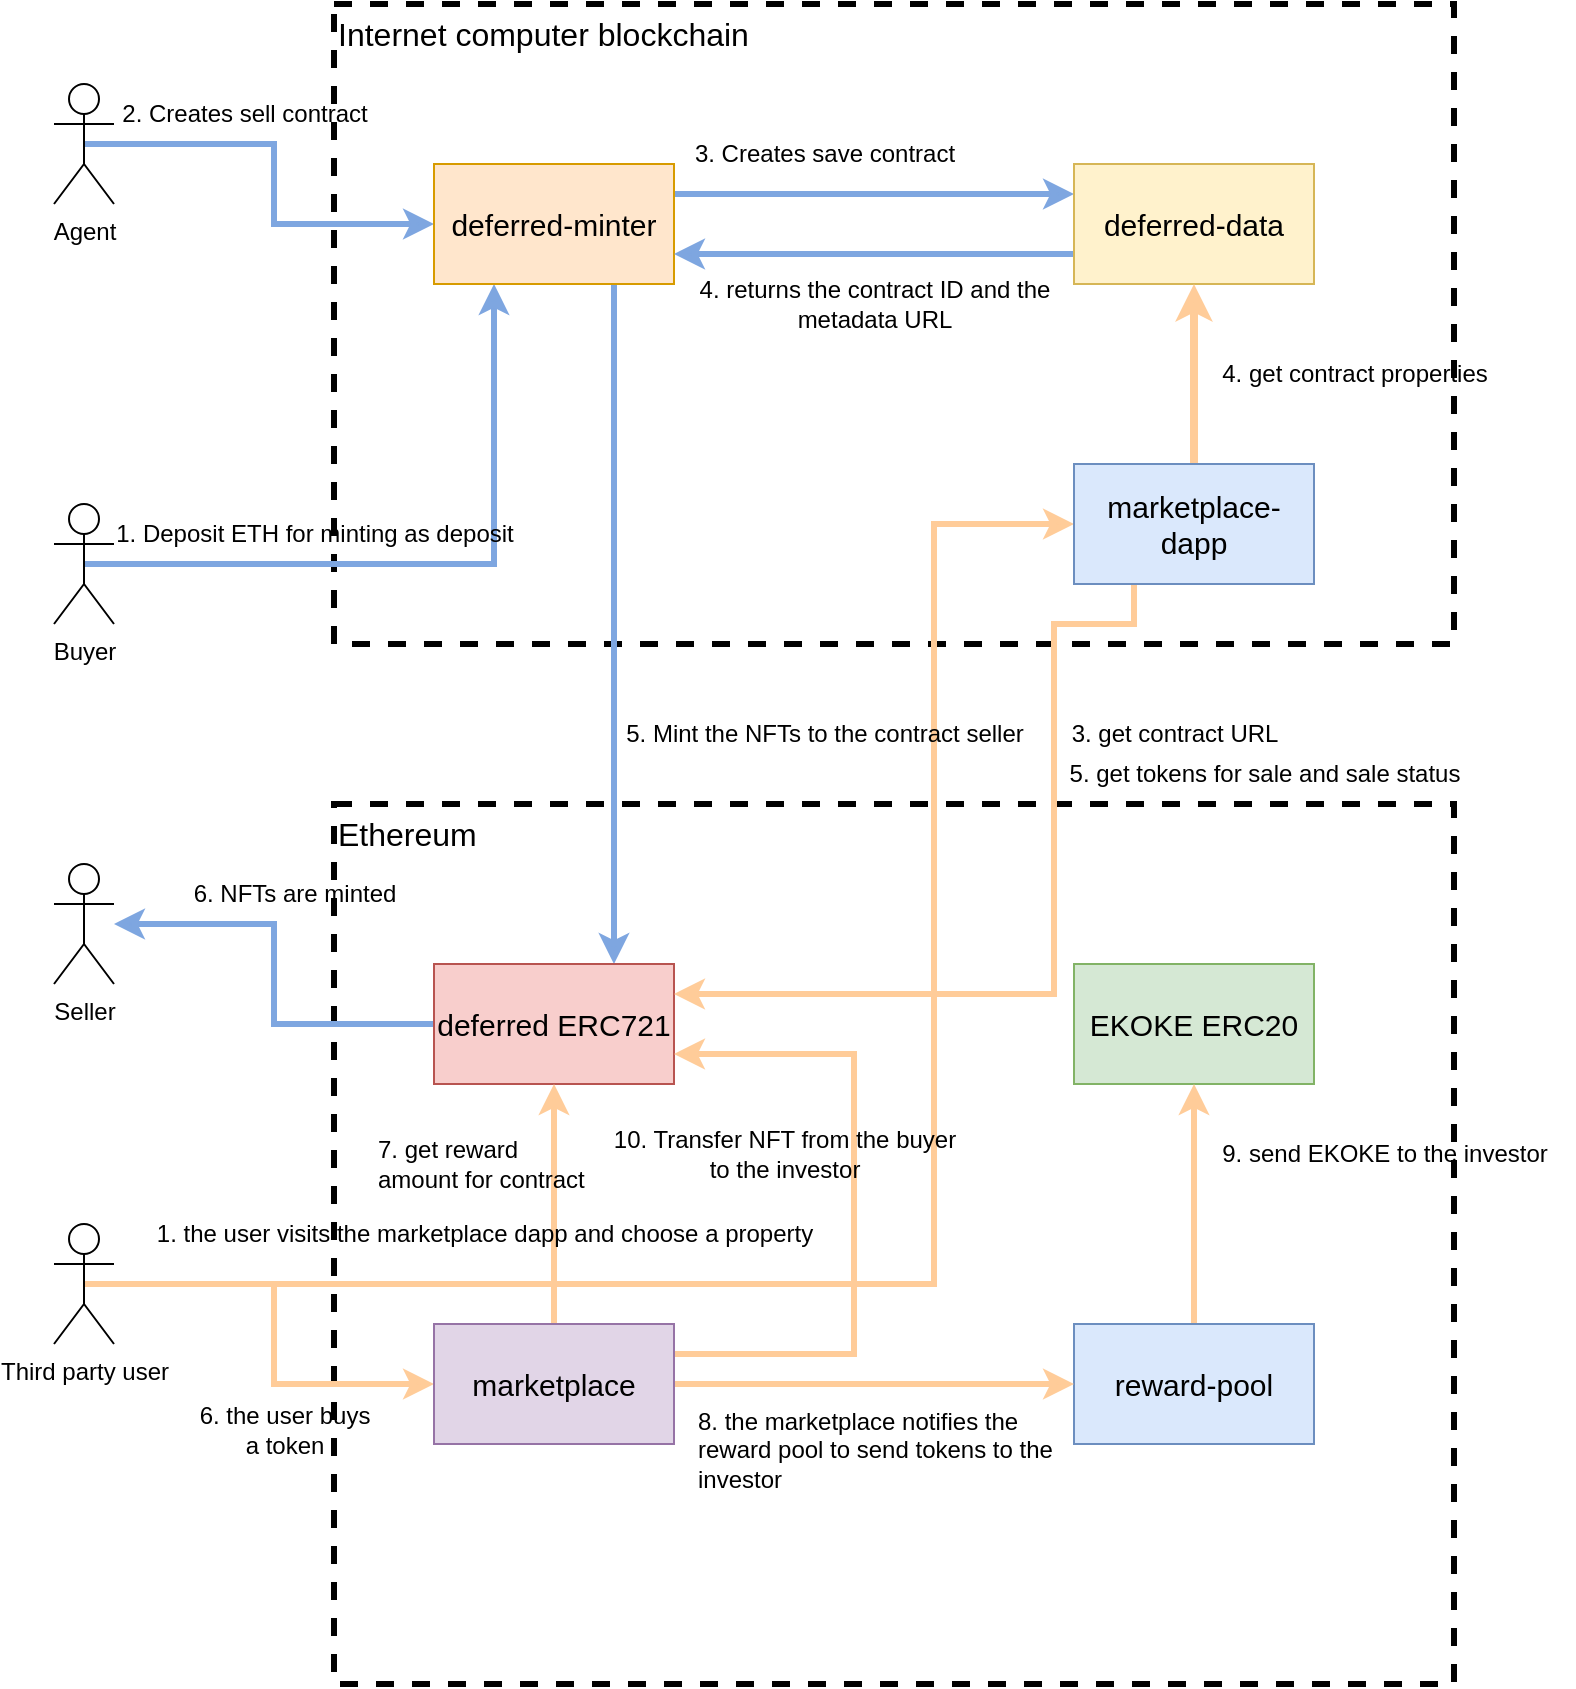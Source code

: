 <mxfile version="24.7.8">
  <diagram name="Page-1" id="QGTD8Mqrc-6CbX6pgZ5h">
    <mxGraphModel dx="1033" dy="608" grid="1" gridSize="10" guides="1" tooltips="1" connect="1" arrows="1" fold="1" page="1" pageScale="1" pageWidth="850" pageHeight="1100" math="0" shadow="0">
      <root>
        <mxCell id="0" />
        <mxCell id="1" parent="0" />
        <mxCell id="slr79Fu2KRYWEVkbfrmu-12" value="" style="rounded=0;whiteSpace=wrap;html=1;fillColor=none;align=left;strokeWidth=3;dashed=1;" parent="1" vertex="1">
          <mxGeometry x="240" y="480" width="560" height="440" as="geometry" />
        </mxCell>
        <mxCell id="slr79Fu2KRYWEVkbfrmu-7" value="" style="rounded=0;whiteSpace=wrap;html=1;fillColor=none;align=left;strokeWidth=3;dashed=1;" parent="1" vertex="1">
          <mxGeometry x="240" y="80" width="560" height="320" as="geometry" />
        </mxCell>
        <mxCell id="slr79Fu2KRYWEVkbfrmu-19" style="edgeStyle=orthogonalEdgeStyle;rounded=0;orthogonalLoop=1;jettySize=auto;html=1;exitX=0.5;exitY=0.5;exitDx=0;exitDy=0;exitPerimeter=0;strokeColor=#7EA6E0;strokeWidth=3;" parent="1" source="slr79Fu2KRYWEVkbfrmu-2" target="slr79Fu2KRYWEVkbfrmu-9" edge="1">
          <mxGeometry relative="1" as="geometry" />
        </mxCell>
        <mxCell id="slr79Fu2KRYWEVkbfrmu-2" value="Agent" style="shape=umlActor;verticalLabelPosition=bottom;verticalAlign=top;html=1;outlineConnect=0;" parent="1" vertex="1">
          <mxGeometry x="100" y="120" width="30" height="60" as="geometry" />
        </mxCell>
        <mxCell id="slr79Fu2KRYWEVkbfrmu-21" style="edgeStyle=orthogonalEdgeStyle;rounded=0;orthogonalLoop=1;jettySize=auto;html=1;exitX=0.5;exitY=0.5;exitDx=0;exitDy=0;exitPerimeter=0;entryX=0.25;entryY=1;entryDx=0;entryDy=0;strokeColor=#7EA6E0;strokeWidth=3;" parent="1" source="slr79Fu2KRYWEVkbfrmu-3" target="slr79Fu2KRYWEVkbfrmu-9" edge="1">
          <mxGeometry relative="1" as="geometry" />
        </mxCell>
        <mxCell id="slr79Fu2KRYWEVkbfrmu-3" value="Buyer" style="shape=umlActor;verticalLabelPosition=bottom;verticalAlign=top;html=1;outlineConnect=0;" parent="1" vertex="1">
          <mxGeometry x="100" y="330" width="30" height="60" as="geometry" />
        </mxCell>
        <mxCell id="slr79Fu2KRYWEVkbfrmu-4" value="Seller" style="shape=umlActor;verticalLabelPosition=bottom;verticalAlign=top;html=1;outlineConnect=0;" parent="1" vertex="1">
          <mxGeometry x="100" y="510" width="30" height="60" as="geometry" />
        </mxCell>
        <mxCell id="slr79Fu2KRYWEVkbfrmu-36" style="edgeStyle=orthogonalEdgeStyle;rounded=0;orthogonalLoop=1;jettySize=auto;html=1;exitX=0.5;exitY=0.5;exitDx=0;exitDy=0;exitPerimeter=0;entryX=0;entryY=0.5;entryDx=0;entryDy=0;strokeColor=#FFCC99;strokeWidth=3;" parent="1" source="slr79Fu2KRYWEVkbfrmu-6" target="slr79Fu2KRYWEVkbfrmu-18" edge="1">
          <mxGeometry relative="1" as="geometry">
            <Array as="points">
              <mxPoint x="540" y="720" />
              <mxPoint x="540" y="340" />
            </Array>
          </mxGeometry>
        </mxCell>
        <mxCell id="slr79Fu2KRYWEVkbfrmu-40" style="edgeStyle=orthogonalEdgeStyle;rounded=0;orthogonalLoop=1;jettySize=auto;html=1;exitX=0.5;exitY=0.5;exitDx=0;exitDy=0;exitPerimeter=0;entryX=0;entryY=0.5;entryDx=0;entryDy=0;fillColor=#ffe6cc;strokeColor=#FFCC99;strokeWidth=3;" parent="1" source="slr79Fu2KRYWEVkbfrmu-6" target="slr79Fu2KRYWEVkbfrmu-17" edge="1">
          <mxGeometry relative="1" as="geometry" />
        </mxCell>
        <mxCell id="slr79Fu2KRYWEVkbfrmu-6" value="Third party user" style="shape=umlActor;verticalLabelPosition=bottom;verticalAlign=top;html=1;outlineConnect=0;" parent="1" vertex="1">
          <mxGeometry x="100" y="690" width="30" height="60" as="geometry" />
        </mxCell>
        <mxCell id="slr79Fu2KRYWEVkbfrmu-8" value="&lt;font style=&quot;font-size: 16px;&quot;&gt;Internet computer blockchain&lt;/font&gt;" style="text;html=1;align=left;verticalAlign=middle;whiteSpace=wrap;rounded=0;" parent="1" vertex="1">
          <mxGeometry x="240" y="80" width="240" height="30" as="geometry" />
        </mxCell>
        <mxCell id="slr79Fu2KRYWEVkbfrmu-27" style="edgeStyle=orthogonalEdgeStyle;rounded=0;orthogonalLoop=1;jettySize=auto;html=1;exitX=1;exitY=0.25;exitDx=0;exitDy=0;entryX=0;entryY=0.25;entryDx=0;entryDy=0;strokeWidth=3;strokeColor=#7EA6E0;" parent="1" source="slr79Fu2KRYWEVkbfrmu-9" target="slr79Fu2KRYWEVkbfrmu-11" edge="1">
          <mxGeometry relative="1" as="geometry" />
        </mxCell>
        <mxCell id="slr79Fu2KRYWEVkbfrmu-32" style="edgeStyle=orthogonalEdgeStyle;rounded=0;orthogonalLoop=1;jettySize=auto;html=1;exitX=0.75;exitY=1;exitDx=0;exitDy=0;entryX=0.75;entryY=0;entryDx=0;entryDy=0;strokeWidth=3;strokeColor=#7EA6E0;" parent="1" source="slr79Fu2KRYWEVkbfrmu-9" target="slr79Fu2KRYWEVkbfrmu-14" edge="1">
          <mxGeometry relative="1" as="geometry" />
        </mxCell>
        <mxCell id="slr79Fu2KRYWEVkbfrmu-9" value="&lt;font style=&quot;font-size: 15px;&quot;&gt;deferred-minter&lt;/font&gt;" style="rounded=0;whiteSpace=wrap;html=1;fillColor=#ffe6cc;strokeColor=#d79b00;" parent="1" vertex="1">
          <mxGeometry x="290" y="160" width="120" height="60" as="geometry" />
        </mxCell>
        <mxCell id="slr79Fu2KRYWEVkbfrmu-28" style="edgeStyle=orthogonalEdgeStyle;rounded=0;orthogonalLoop=1;jettySize=auto;html=1;exitX=0;exitY=0.75;exitDx=0;exitDy=0;entryX=1;entryY=0.75;entryDx=0;entryDy=0;strokeWidth=3;strokeColor=#7EA6E0;" parent="1" source="slr79Fu2KRYWEVkbfrmu-11" target="slr79Fu2KRYWEVkbfrmu-9" edge="1">
          <mxGeometry relative="1" as="geometry" />
        </mxCell>
        <mxCell id="slr79Fu2KRYWEVkbfrmu-11" value="&lt;font style=&quot;font-size: 15px;&quot;&gt;deferred-data&lt;/font&gt;" style="rounded=0;whiteSpace=wrap;html=1;fillColor=#fff2cc;strokeColor=#d6b656;" parent="1" vertex="1">
          <mxGeometry x="610" y="160" width="120" height="60" as="geometry" />
        </mxCell>
        <mxCell id="slr79Fu2KRYWEVkbfrmu-13" value="&lt;font style=&quot;font-size: 16px;&quot;&gt;Ethereum&lt;/font&gt;" style="text;html=1;align=left;verticalAlign=middle;whiteSpace=wrap;rounded=0;" parent="1" vertex="1">
          <mxGeometry x="240" y="480" width="240" height="30" as="geometry" />
        </mxCell>
        <mxCell id="slr79Fu2KRYWEVkbfrmu-34" style="edgeStyle=orthogonalEdgeStyle;rounded=0;orthogonalLoop=1;jettySize=auto;html=1;exitX=0;exitY=0.5;exitDx=0;exitDy=0;strokeColor=#7EA6E0;strokeWidth=3;" parent="1" source="slr79Fu2KRYWEVkbfrmu-14" target="slr79Fu2KRYWEVkbfrmu-4" edge="1">
          <mxGeometry relative="1" as="geometry" />
        </mxCell>
        <mxCell id="slr79Fu2KRYWEVkbfrmu-14" value="&lt;font style=&quot;font-size: 15px;&quot;&gt;deferred ERC721&lt;/font&gt;" style="rounded=0;whiteSpace=wrap;html=1;fillColor=#f8cecc;strokeColor=#b85450;" parent="1" vertex="1">
          <mxGeometry x="290" y="560" width="120" height="60" as="geometry" />
        </mxCell>
        <mxCell id="slr79Fu2KRYWEVkbfrmu-15" value="&lt;font style=&quot;font-size: 15px;&quot;&gt;EKOKE ERC20&lt;/font&gt;" style="rounded=0;whiteSpace=wrap;html=1;fillColor=#d5e8d4;strokeColor=#82b366;" parent="1" vertex="1">
          <mxGeometry x="610" y="560" width="120" height="60" as="geometry" />
        </mxCell>
        <mxCell id="slr79Fu2KRYWEVkbfrmu-45" style="edgeStyle=orthogonalEdgeStyle;rounded=0;orthogonalLoop=1;jettySize=auto;html=1;exitX=0.5;exitY=0;exitDx=0;exitDy=0;entryX=0.5;entryY=1;entryDx=0;entryDy=0;strokeWidth=3;strokeColor=#FFCC99;" parent="1" source="slr79Fu2KRYWEVkbfrmu-16" target="slr79Fu2KRYWEVkbfrmu-15" edge="1">
          <mxGeometry relative="1" as="geometry" />
        </mxCell>
        <mxCell id="slr79Fu2KRYWEVkbfrmu-16" value="&lt;font style=&quot;font-size: 15px;&quot;&gt;reward-pool&lt;/font&gt;" style="rounded=0;whiteSpace=wrap;html=1;fillColor=#dae8fc;strokeColor=#6c8ebf;" parent="1" vertex="1">
          <mxGeometry x="610" y="740" width="120" height="60" as="geometry" />
        </mxCell>
        <mxCell id="slr79Fu2KRYWEVkbfrmu-43" style="edgeStyle=orthogonalEdgeStyle;rounded=0;orthogonalLoop=1;jettySize=auto;html=1;exitX=1;exitY=0.5;exitDx=0;exitDy=0;entryX=0;entryY=0.5;entryDx=0;entryDy=0;strokeColor=#FFCC99;strokeWidth=3;" parent="1" source="slr79Fu2KRYWEVkbfrmu-17" target="slr79Fu2KRYWEVkbfrmu-16" edge="1">
          <mxGeometry relative="1" as="geometry" />
        </mxCell>
        <mxCell id="slr79Fu2KRYWEVkbfrmu-48" style="edgeStyle=orthogonalEdgeStyle;rounded=0;orthogonalLoop=1;jettySize=auto;html=1;exitX=1;exitY=0.25;exitDx=0;exitDy=0;entryX=1;entryY=0.75;entryDx=0;entryDy=0;fillColor=#ffe6cc;strokeColor=#FFCC99;strokeWidth=3;" parent="1" source="slr79Fu2KRYWEVkbfrmu-17" target="slr79Fu2KRYWEVkbfrmu-14" edge="1">
          <mxGeometry relative="1" as="geometry">
            <Array as="points">
              <mxPoint x="500" y="755" />
              <mxPoint x="500" y="605" />
            </Array>
          </mxGeometry>
        </mxCell>
        <mxCell id="dJp2xRd8YpXtWXt0dRq0-1" style="edgeStyle=orthogonalEdgeStyle;rounded=0;orthogonalLoop=1;jettySize=auto;html=1;exitX=0.5;exitY=0;exitDx=0;exitDy=0;strokeWidth=3;strokeColor=#FFCC99;" edge="1" parent="1" source="slr79Fu2KRYWEVkbfrmu-17" target="slr79Fu2KRYWEVkbfrmu-14">
          <mxGeometry relative="1" as="geometry" />
        </mxCell>
        <mxCell id="slr79Fu2KRYWEVkbfrmu-17" value="&lt;font style=&quot;font-size: 15px;&quot;&gt;marketplace&lt;/font&gt;" style="rounded=0;whiteSpace=wrap;html=1;fillColor=#e1d5e7;strokeColor=#9673a6;" parent="1" vertex="1">
          <mxGeometry x="290" y="740" width="120" height="60" as="geometry" />
        </mxCell>
        <mxCell id="slr79Fu2KRYWEVkbfrmu-29" style="edgeStyle=orthogonalEdgeStyle;rounded=0;orthogonalLoop=1;jettySize=auto;html=1;exitX=0.5;exitY=0;exitDx=0;exitDy=0;entryX=0.5;entryY=1;entryDx=0;entryDy=0;strokeWidth=4;strokeColor=#FFCC99;" parent="1" source="slr79Fu2KRYWEVkbfrmu-18" target="slr79Fu2KRYWEVkbfrmu-11" edge="1">
          <mxGeometry relative="1" as="geometry" />
        </mxCell>
        <mxCell id="slr79Fu2KRYWEVkbfrmu-38" style="edgeStyle=orthogonalEdgeStyle;rounded=0;orthogonalLoop=1;jettySize=auto;html=1;exitX=0.25;exitY=1;exitDx=0;exitDy=0;entryX=1;entryY=0.25;entryDx=0;entryDy=0;strokeColor=#FFCC99;strokeWidth=3;" parent="1" source="slr79Fu2KRYWEVkbfrmu-18" target="slr79Fu2KRYWEVkbfrmu-14" edge="1">
          <mxGeometry relative="1" as="geometry">
            <Array as="points">
              <mxPoint x="640" y="390" />
              <mxPoint x="600" y="390" />
              <mxPoint x="600" y="575" />
            </Array>
          </mxGeometry>
        </mxCell>
        <mxCell id="slr79Fu2KRYWEVkbfrmu-18" value="&lt;font style=&quot;font-size: 15px;&quot;&gt;marketplace-dapp&lt;/font&gt;" style="rounded=0;whiteSpace=wrap;html=1;fillColor=#dae8fc;strokeColor=#6c8ebf;" parent="1" vertex="1">
          <mxGeometry x="610" y="310" width="120" height="60" as="geometry" />
        </mxCell>
        <mxCell id="slr79Fu2KRYWEVkbfrmu-20" value="2. Creates sell contract" style="text;html=1;align=center;verticalAlign=middle;resizable=0;points=[];autosize=1;strokeColor=none;fillColor=none;" parent="1" vertex="1">
          <mxGeometry x="120" y="120" width="150" height="30" as="geometry" />
        </mxCell>
        <mxCell id="slr79Fu2KRYWEVkbfrmu-22" value="1. Deposit ETH for minting as deposit" style="text;html=1;align=center;verticalAlign=middle;resizable=0;points=[];autosize=1;strokeColor=none;fillColor=none;" parent="1" vertex="1">
          <mxGeometry x="120" y="330" width="220" height="30" as="geometry" />
        </mxCell>
        <mxCell id="slr79Fu2KRYWEVkbfrmu-25" value="3. Creates save contract" style="text;html=1;align=center;verticalAlign=middle;resizable=0;points=[];autosize=1;strokeColor=none;fillColor=none;" parent="1" vertex="1">
          <mxGeometry x="410" y="140" width="150" height="30" as="geometry" />
        </mxCell>
        <mxCell id="slr79Fu2KRYWEVkbfrmu-26" value="4. returns the contract ID and the&lt;br&gt;metadata URL" style="text;html=1;align=center;verticalAlign=middle;resizable=0;points=[];autosize=1;strokeColor=none;fillColor=none;" parent="1" vertex="1">
          <mxGeometry x="410" y="210" width="200" height="40" as="geometry" />
        </mxCell>
        <mxCell id="slr79Fu2KRYWEVkbfrmu-30" value="4. get contract properties" style="text;html=1;align=center;verticalAlign=middle;resizable=0;points=[];autosize=1;strokeColor=none;fillColor=none;" parent="1" vertex="1">
          <mxGeometry x="670" y="250" width="160" height="30" as="geometry" />
        </mxCell>
        <mxCell id="slr79Fu2KRYWEVkbfrmu-33" value="5. Mint the NFTs to the contract seller" style="text;html=1;align=center;verticalAlign=middle;resizable=0;points=[];autosize=1;strokeColor=none;fillColor=none;" parent="1" vertex="1">
          <mxGeometry x="375" y="430" width="220" height="30" as="geometry" />
        </mxCell>
        <mxCell id="slr79Fu2KRYWEVkbfrmu-35" value="6. NFTs are minted" style="text;html=1;align=center;verticalAlign=middle;resizable=0;points=[];autosize=1;strokeColor=none;fillColor=none;" parent="1" vertex="1">
          <mxGeometry x="160" y="510" width="120" height="30" as="geometry" />
        </mxCell>
        <mxCell id="slr79Fu2KRYWEVkbfrmu-37" value="1. the user visits the marketplace dapp and choose a property" style="text;html=1;align=center;verticalAlign=middle;resizable=0;points=[];autosize=1;strokeColor=none;fillColor=none;" parent="1" vertex="1">
          <mxGeometry x="140" y="680" width="350" height="30" as="geometry" />
        </mxCell>
        <mxCell id="slr79Fu2KRYWEVkbfrmu-39" value="3. get contract URL" style="text;html=1;align=center;verticalAlign=middle;resizable=0;points=[];autosize=1;strokeColor=none;fillColor=none;" parent="1" vertex="1">
          <mxGeometry x="595" y="430" width="130" height="30" as="geometry" />
        </mxCell>
        <mxCell id="slr79Fu2KRYWEVkbfrmu-41" value="6. the user buys&lt;div&gt;a token&lt;/div&gt;" style="text;html=1;align=center;verticalAlign=middle;resizable=0;points=[];autosize=1;strokeColor=none;fillColor=none;" parent="1" vertex="1">
          <mxGeometry x="160" y="773" width="110" height="40" as="geometry" />
        </mxCell>
        <mxCell id="slr79Fu2KRYWEVkbfrmu-42" value="5. get tokens for sale and sale status" style="text;html=1;align=center;verticalAlign=middle;resizable=0;points=[];autosize=1;strokeColor=none;fillColor=none;" parent="1" vertex="1">
          <mxGeometry x="595" y="450" width="220" height="30" as="geometry" />
        </mxCell>
        <mxCell id="slr79Fu2KRYWEVkbfrmu-44" value="8. the marketplace notifies the &lt;br&gt;reward pool to send tokens to the&lt;br&gt;investor" style="text;html=1;align=left;verticalAlign=middle;resizable=0;points=[];autosize=1;strokeColor=none;fillColor=none;" parent="1" vertex="1">
          <mxGeometry x="420" y="773" width="200" height="60" as="geometry" />
        </mxCell>
        <mxCell id="slr79Fu2KRYWEVkbfrmu-46" value="9. send EKOKE to the investor" style="text;html=1;align=center;verticalAlign=middle;resizable=0;points=[];autosize=1;strokeColor=none;fillColor=none;" parent="1" vertex="1">
          <mxGeometry x="670" y="640" width="190" height="30" as="geometry" />
        </mxCell>
        <mxCell id="slr79Fu2KRYWEVkbfrmu-49" value="10. Transfer NFT from the buyer&lt;br&gt;to the investor" style="text;html=1;align=center;verticalAlign=middle;resizable=0;points=[];autosize=1;strokeColor=none;fillColor=none;" parent="1" vertex="1">
          <mxGeometry x="370" y="635" width="190" height="40" as="geometry" />
        </mxCell>
        <mxCell id="dJp2xRd8YpXtWXt0dRq0-2" value="7. get reward &lt;br&gt;amount for contract" style="text;html=1;align=left;verticalAlign=middle;resizable=0;points=[];autosize=1;strokeColor=none;fillColor=none;" vertex="1" parent="1">
          <mxGeometry x="260" y="640" width="130" height="40" as="geometry" />
        </mxCell>
      </root>
    </mxGraphModel>
  </diagram>
</mxfile>
